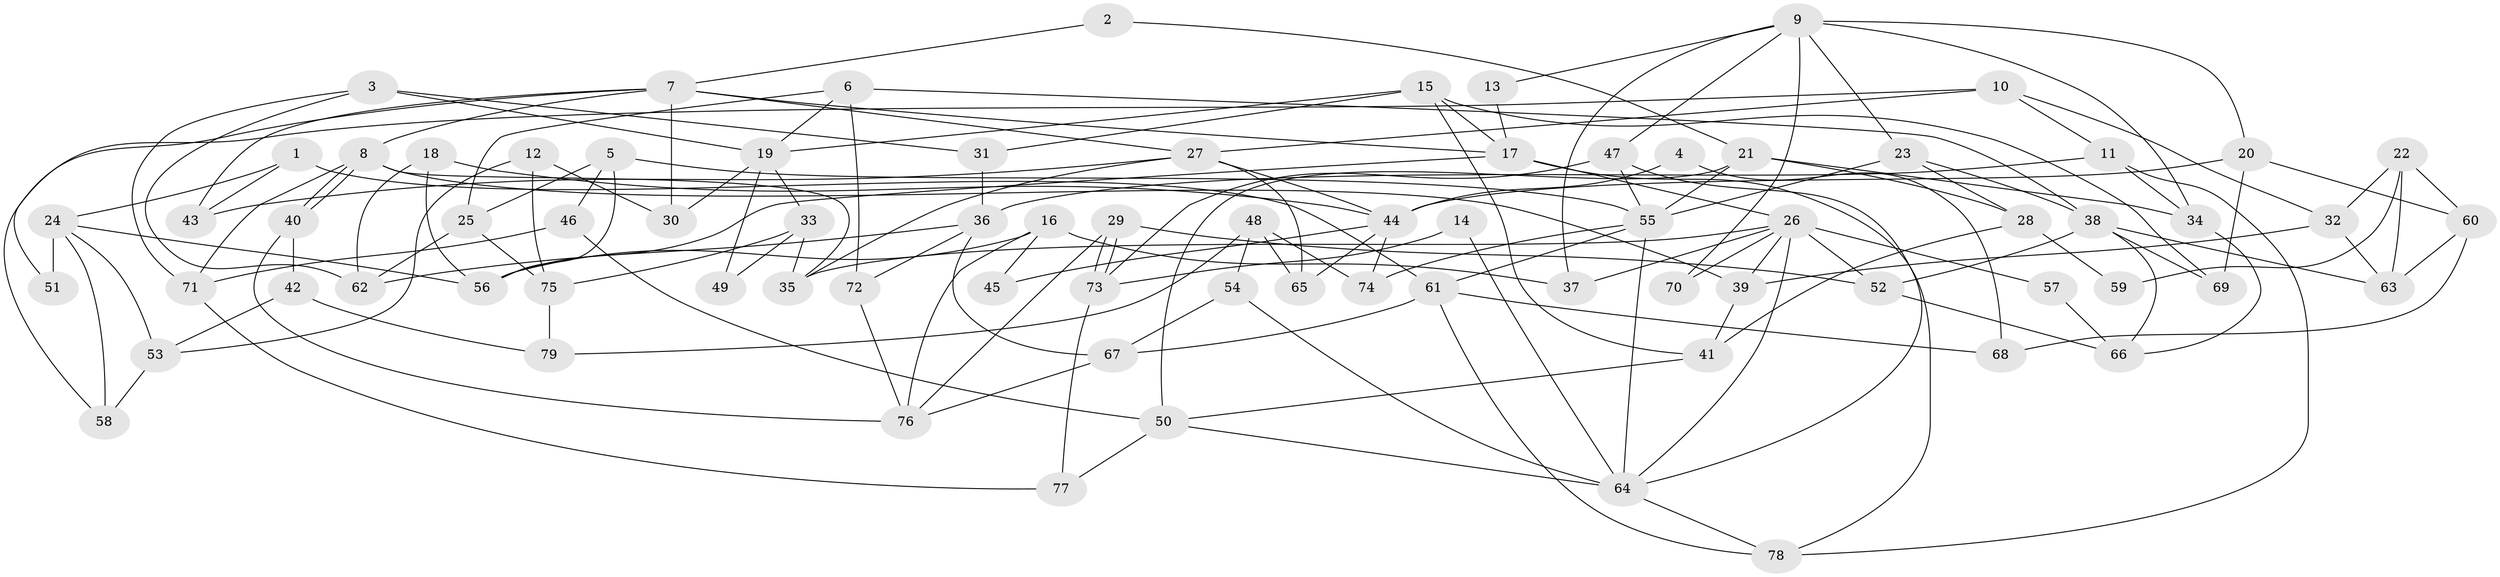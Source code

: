 // Generated by graph-tools (version 1.1) at 2025/26/03/09/25 03:26:10]
// undirected, 79 vertices, 158 edges
graph export_dot {
graph [start="1"]
  node [color=gray90,style=filled];
  1;
  2;
  3;
  4;
  5;
  6;
  7;
  8;
  9;
  10;
  11;
  12;
  13;
  14;
  15;
  16;
  17;
  18;
  19;
  20;
  21;
  22;
  23;
  24;
  25;
  26;
  27;
  28;
  29;
  30;
  31;
  32;
  33;
  34;
  35;
  36;
  37;
  38;
  39;
  40;
  41;
  42;
  43;
  44;
  45;
  46;
  47;
  48;
  49;
  50;
  51;
  52;
  53;
  54;
  55;
  56;
  57;
  58;
  59;
  60;
  61;
  62;
  63;
  64;
  65;
  66;
  67;
  68;
  69;
  70;
  71;
  72;
  73;
  74;
  75;
  76;
  77;
  78;
  79;
  1 -- 61;
  1 -- 43;
  1 -- 24;
  2 -- 21;
  2 -- 7;
  3 -- 62;
  3 -- 19;
  3 -- 31;
  3 -- 71;
  4 -- 44;
  4 -- 68;
  5 -- 55;
  5 -- 56;
  5 -- 25;
  5 -- 46;
  6 -- 72;
  6 -- 25;
  6 -- 19;
  6 -- 38;
  7 -- 17;
  7 -- 8;
  7 -- 27;
  7 -- 30;
  7 -- 43;
  7 -- 51;
  8 -- 71;
  8 -- 40;
  8 -- 40;
  8 -- 35;
  8 -- 39;
  9 -- 34;
  9 -- 47;
  9 -- 13;
  9 -- 20;
  9 -- 23;
  9 -- 37;
  9 -- 70;
  10 -- 32;
  10 -- 27;
  10 -- 11;
  10 -- 58;
  11 -- 34;
  11 -- 36;
  11 -- 78;
  12 -- 75;
  12 -- 30;
  12 -- 53;
  13 -- 17;
  14 -- 73;
  14 -- 64;
  15 -- 31;
  15 -- 69;
  15 -- 17;
  15 -- 19;
  15 -- 41;
  16 -- 56;
  16 -- 76;
  16 -- 37;
  16 -- 45;
  17 -- 78;
  17 -- 26;
  17 -- 56;
  18 -- 56;
  18 -- 44;
  18 -- 62;
  19 -- 30;
  19 -- 33;
  19 -- 49;
  20 -- 44;
  20 -- 60;
  20 -- 69;
  21 -- 28;
  21 -- 50;
  21 -- 34;
  21 -- 55;
  22 -- 63;
  22 -- 32;
  22 -- 59;
  22 -- 60;
  23 -- 55;
  23 -- 28;
  23 -- 38;
  24 -- 53;
  24 -- 51;
  24 -- 56;
  24 -- 58;
  25 -- 62;
  25 -- 75;
  26 -- 37;
  26 -- 35;
  26 -- 39;
  26 -- 52;
  26 -- 57;
  26 -- 64;
  26 -- 70;
  27 -- 35;
  27 -- 43;
  27 -- 44;
  27 -- 65;
  28 -- 41;
  28 -- 59;
  29 -- 52;
  29 -- 73;
  29 -- 73;
  29 -- 76;
  31 -- 36;
  32 -- 63;
  32 -- 39;
  33 -- 35;
  33 -- 49;
  33 -- 75;
  34 -- 66;
  36 -- 67;
  36 -- 62;
  36 -- 72;
  38 -- 52;
  38 -- 63;
  38 -- 66;
  38 -- 69;
  39 -- 41;
  40 -- 42;
  40 -- 76;
  41 -- 50;
  42 -- 79;
  42 -- 53;
  44 -- 65;
  44 -- 45;
  44 -- 74;
  46 -- 50;
  46 -- 71;
  47 -- 55;
  47 -- 73;
  47 -- 64;
  48 -- 74;
  48 -- 54;
  48 -- 65;
  48 -- 79;
  50 -- 64;
  50 -- 77;
  52 -- 66;
  53 -- 58;
  54 -- 64;
  54 -- 67;
  55 -- 64;
  55 -- 61;
  55 -- 74;
  57 -- 66;
  60 -- 63;
  60 -- 68;
  61 -- 78;
  61 -- 67;
  61 -- 68;
  64 -- 78;
  67 -- 76;
  71 -- 77;
  72 -- 76;
  73 -- 77;
  75 -- 79;
}
